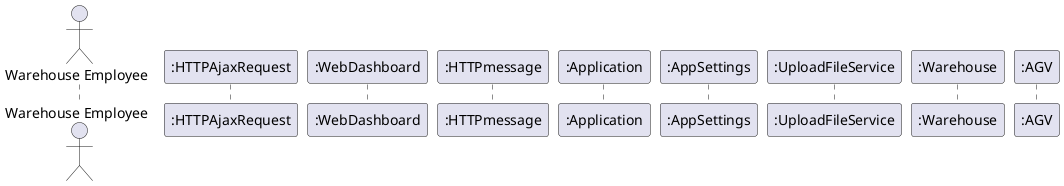 @startuml
autonumber
actor "Warehouse Employee" as WE
participant ":HTTPAjaxRequest" as AJAX
participant ":WebDashboard" as WEB
participant ":HTTPmessage" as HTTPM
participant ":Application" as APP
participant ":AppSettings" as APPS
participant ":UploadFileService" as FILE
participant ":Warehouse" as W
participant ":AGV" as AGV




@enduml